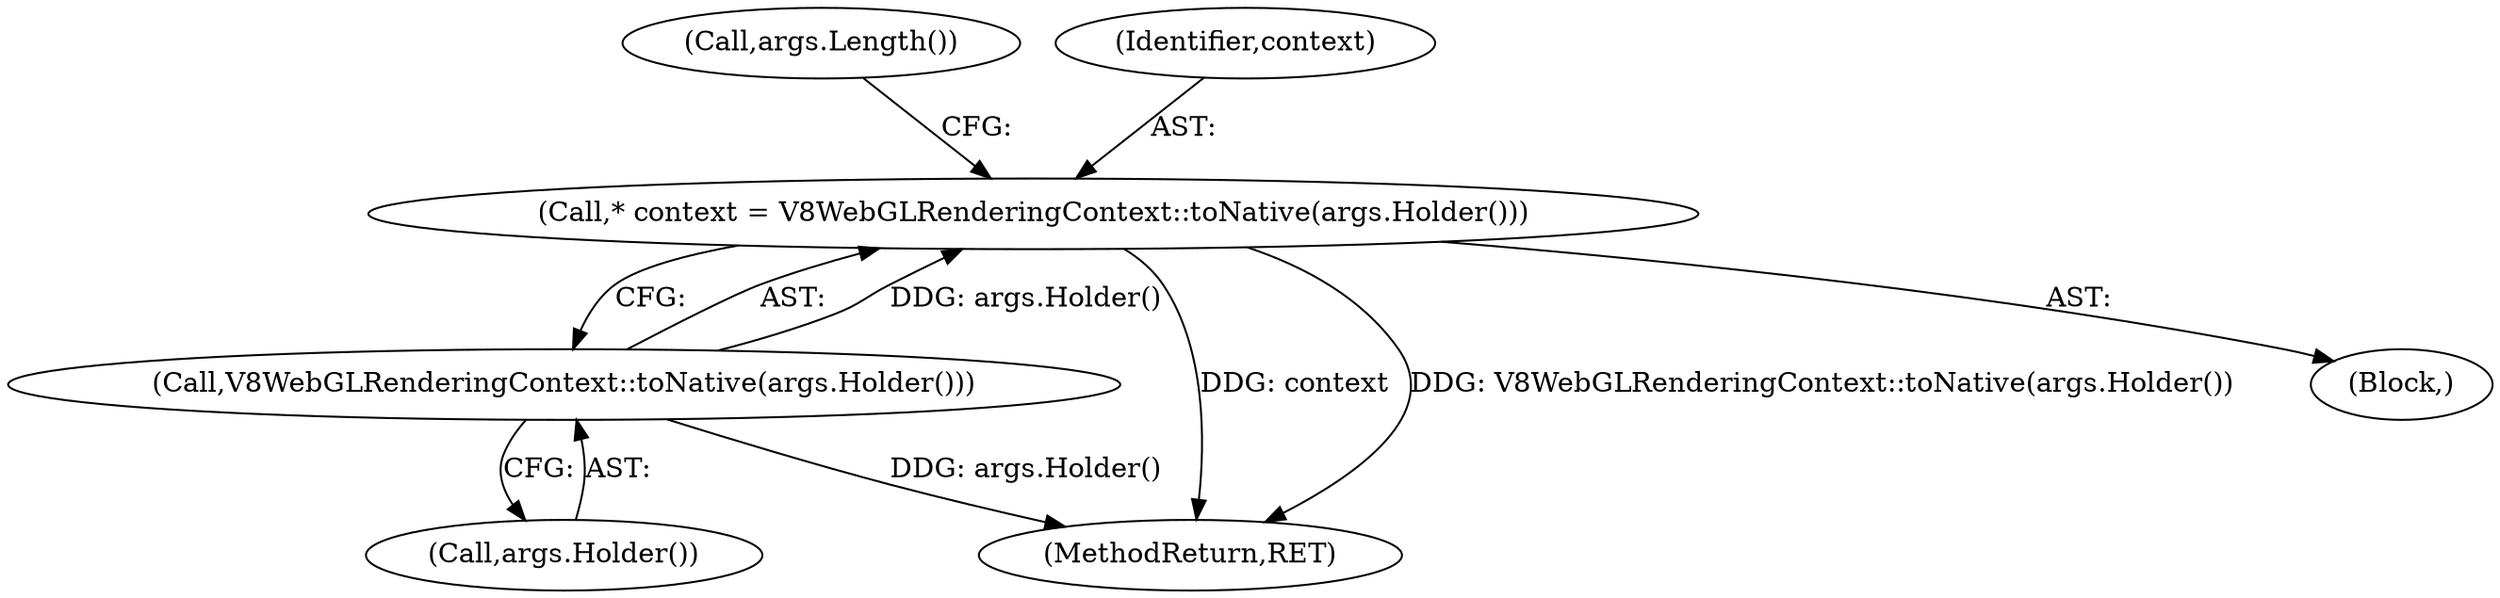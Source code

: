 digraph "0_Chrome_e9372a1bfd3588a80fcf49aa07321f0971dd6091_54@pointer" {
"1000117" [label="(Call,* context = V8WebGLRenderingContext::toNative(args.Holder()))"];
"1000119" [label="(Call,V8WebGLRenderingContext::toNative(args.Holder()))"];
"1000189" [label="(MethodReturn,RET)"];
"1000124" [label="(Call,args.Length())"];
"1000118" [label="(Identifier,context)"];
"1000117" [label="(Call,* context = V8WebGLRenderingContext::toNative(args.Holder()))"];
"1000120" [label="(Call,args.Holder())"];
"1000119" [label="(Call,V8WebGLRenderingContext::toNative(args.Holder()))"];
"1000102" [label="(Block,)"];
"1000117" -> "1000102"  [label="AST: "];
"1000117" -> "1000119"  [label="CFG: "];
"1000118" -> "1000117"  [label="AST: "];
"1000119" -> "1000117"  [label="AST: "];
"1000124" -> "1000117"  [label="CFG: "];
"1000117" -> "1000189"  [label="DDG: context"];
"1000117" -> "1000189"  [label="DDG: V8WebGLRenderingContext::toNative(args.Holder())"];
"1000119" -> "1000117"  [label="DDG: args.Holder()"];
"1000119" -> "1000120"  [label="CFG: "];
"1000120" -> "1000119"  [label="AST: "];
"1000119" -> "1000189"  [label="DDG: args.Holder()"];
}
